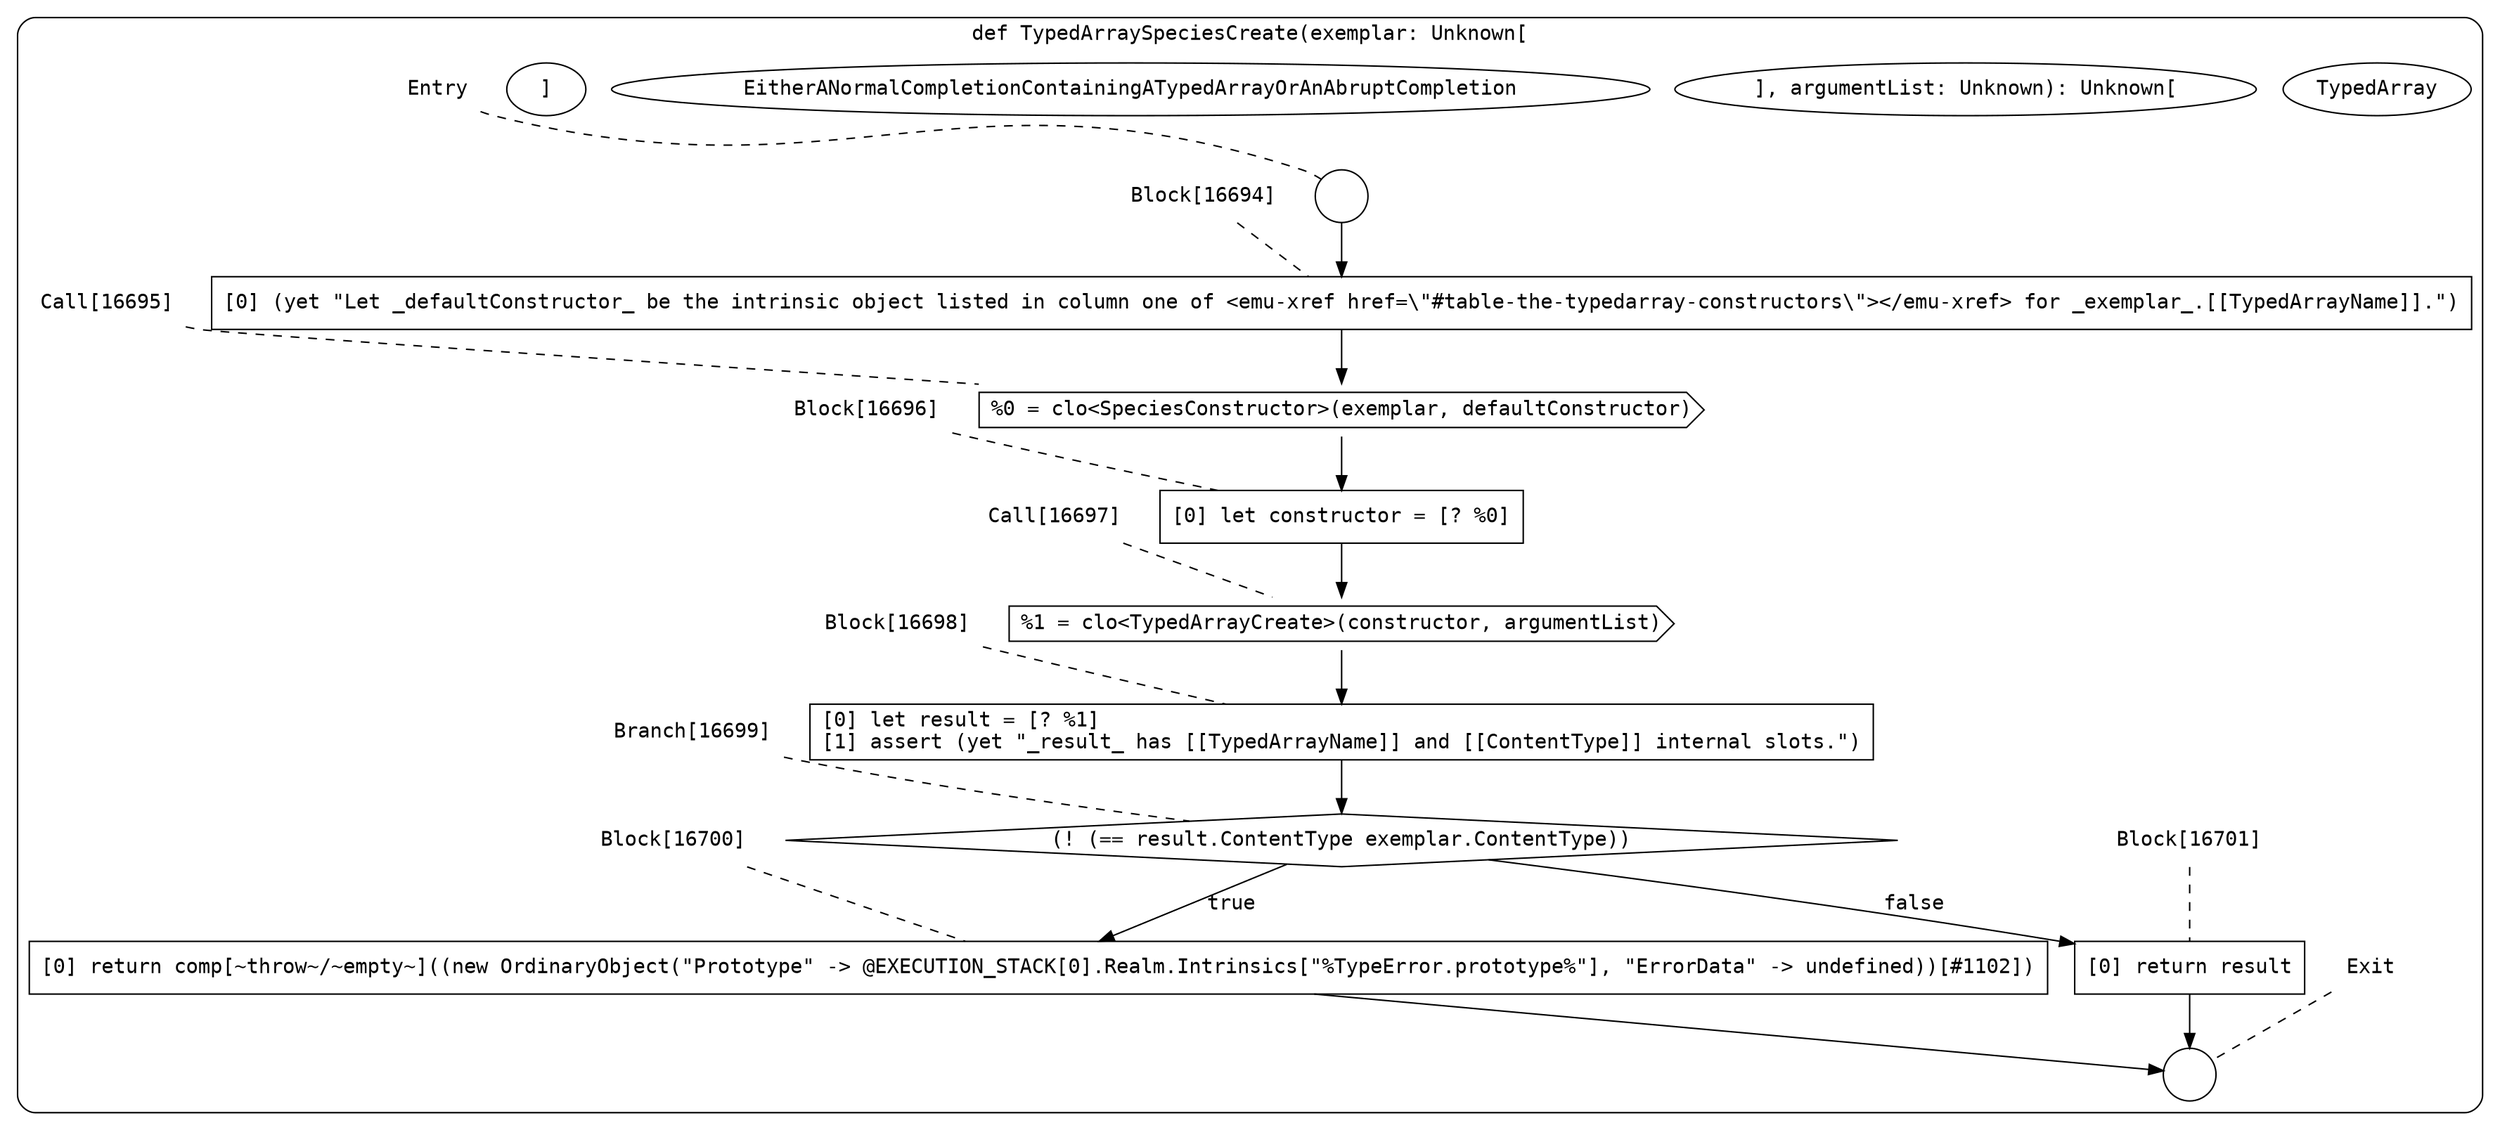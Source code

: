 digraph {
  graph [fontname = "Consolas"]
  node [fontname = "Consolas"]
  edge [fontname = "Consolas"]
  subgraph cluster2420 {
    label = "def TypedArraySpeciesCreate(exemplar: Unknown["TypedArray"], argumentList: Unknown): Unknown["EitherANormalCompletionContainingATypedArrayOrAnAbruptCompletion"]"
    style = rounded
    cluster2420_entry_name [shape=none, label=<<font color="black">Entry</font>>]
    cluster2420_entry_name -> cluster2420_entry [arrowhead=none, color="black", style=dashed]
    cluster2420_entry [shape=circle label=" " color="black" fillcolor="white" style=filled]
    cluster2420_entry -> node16694 [color="black"]
    cluster2420_exit_name [shape=none, label=<<font color="black">Exit</font>>]
    cluster2420_exit_name -> cluster2420_exit [arrowhead=none, color="black", style=dashed]
    cluster2420_exit [shape=circle label=" " color="black" fillcolor="white" style=filled]
    node16694_name [shape=none, label=<<font color="black">Block[16694]</font>>]
    node16694_name -> node16694 [arrowhead=none, color="black", style=dashed]
    node16694 [shape=box, label=<<font color="black">[0] (yet &quot;Let _defaultConstructor_ be the intrinsic object listed in column one of &lt;emu-xref href=\&quot;#table-the-typedarray-constructors\&quot;&gt;&lt;/emu-xref&gt; for _exemplar_.[[TypedArrayName]].&quot;)<BR ALIGN="LEFT"/></font>> color="black" fillcolor="white", style=filled]
    node16694 -> node16695 [color="black"]
    node16695_name [shape=none, label=<<font color="black">Call[16695]</font>>]
    node16695_name -> node16695 [arrowhead=none, color="black", style=dashed]
    node16695 [shape=cds, label=<<font color="black">%0 = clo&lt;SpeciesConstructor&gt;(exemplar, defaultConstructor)</font>> color="black" fillcolor="white", style=filled]
    node16695 -> node16696 [color="black"]
    node16696_name [shape=none, label=<<font color="black">Block[16696]</font>>]
    node16696_name -> node16696 [arrowhead=none, color="black", style=dashed]
    node16696 [shape=box, label=<<font color="black">[0] let constructor = [? %0]<BR ALIGN="LEFT"/></font>> color="black" fillcolor="white", style=filled]
    node16696 -> node16697 [color="black"]
    node16697_name [shape=none, label=<<font color="black">Call[16697]</font>>]
    node16697_name -> node16697 [arrowhead=none, color="black", style=dashed]
    node16697 [shape=cds, label=<<font color="black">%1 = clo&lt;TypedArrayCreate&gt;(constructor, argumentList)</font>> color="black" fillcolor="white", style=filled]
    node16697 -> node16698 [color="black"]
    node16698_name [shape=none, label=<<font color="black">Block[16698]</font>>]
    node16698_name -> node16698 [arrowhead=none, color="black", style=dashed]
    node16698 [shape=box, label=<<font color="black">[0] let result = [? %1]<BR ALIGN="LEFT"/>[1] assert (yet &quot;_result_ has [[TypedArrayName]] and [[ContentType]] internal slots.&quot;)<BR ALIGN="LEFT"/></font>> color="black" fillcolor="white", style=filled]
    node16698 -> node16699 [color="black"]
    node16699_name [shape=none, label=<<font color="black">Branch[16699]</font>>]
    node16699_name -> node16699 [arrowhead=none, color="black", style=dashed]
    node16699 [shape=diamond, label=<<font color="black">(! (== result.ContentType exemplar.ContentType))</font>> color="black" fillcolor="white", style=filled]
    node16699 -> node16700 [label=<<font color="black">true</font>> color="black"]
    node16699 -> node16701 [label=<<font color="black">false</font>> color="black"]
    node16700_name [shape=none, label=<<font color="black">Block[16700]</font>>]
    node16700_name -> node16700 [arrowhead=none, color="black", style=dashed]
    node16700 [shape=box, label=<<font color="black">[0] return comp[~throw~/~empty~]((new OrdinaryObject(&quot;Prototype&quot; -&gt; @EXECUTION_STACK[0].Realm.Intrinsics[&quot;%TypeError.prototype%&quot;], &quot;ErrorData&quot; -&gt; undefined))[#1102])<BR ALIGN="LEFT"/></font>> color="black" fillcolor="white", style=filled]
    node16700 -> cluster2420_exit [color="black"]
    node16701_name [shape=none, label=<<font color="black">Block[16701]</font>>]
    node16701_name -> node16701 [arrowhead=none, color="black", style=dashed]
    node16701 [shape=box, label=<<font color="black">[0] return result<BR ALIGN="LEFT"/></font>> color="black" fillcolor="white", style=filled]
    node16701 -> cluster2420_exit [color="black"]
  }
}